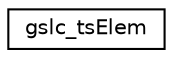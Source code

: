 digraph "Graphical Class Hierarchy"
{
  edge [fontname="Helvetica",fontsize="10",labelfontname="Helvetica",labelfontsize="10"];
  node [fontname="Helvetica",fontsize="10",shape=record];
  rankdir="LR";
  Node1 [label="gslc_tsElem",height=0.2,width=0.4,color="black", fillcolor="white", style="filled",URL="$structgslc__tsElem.html",tooltip="Element Struct. "];
}
